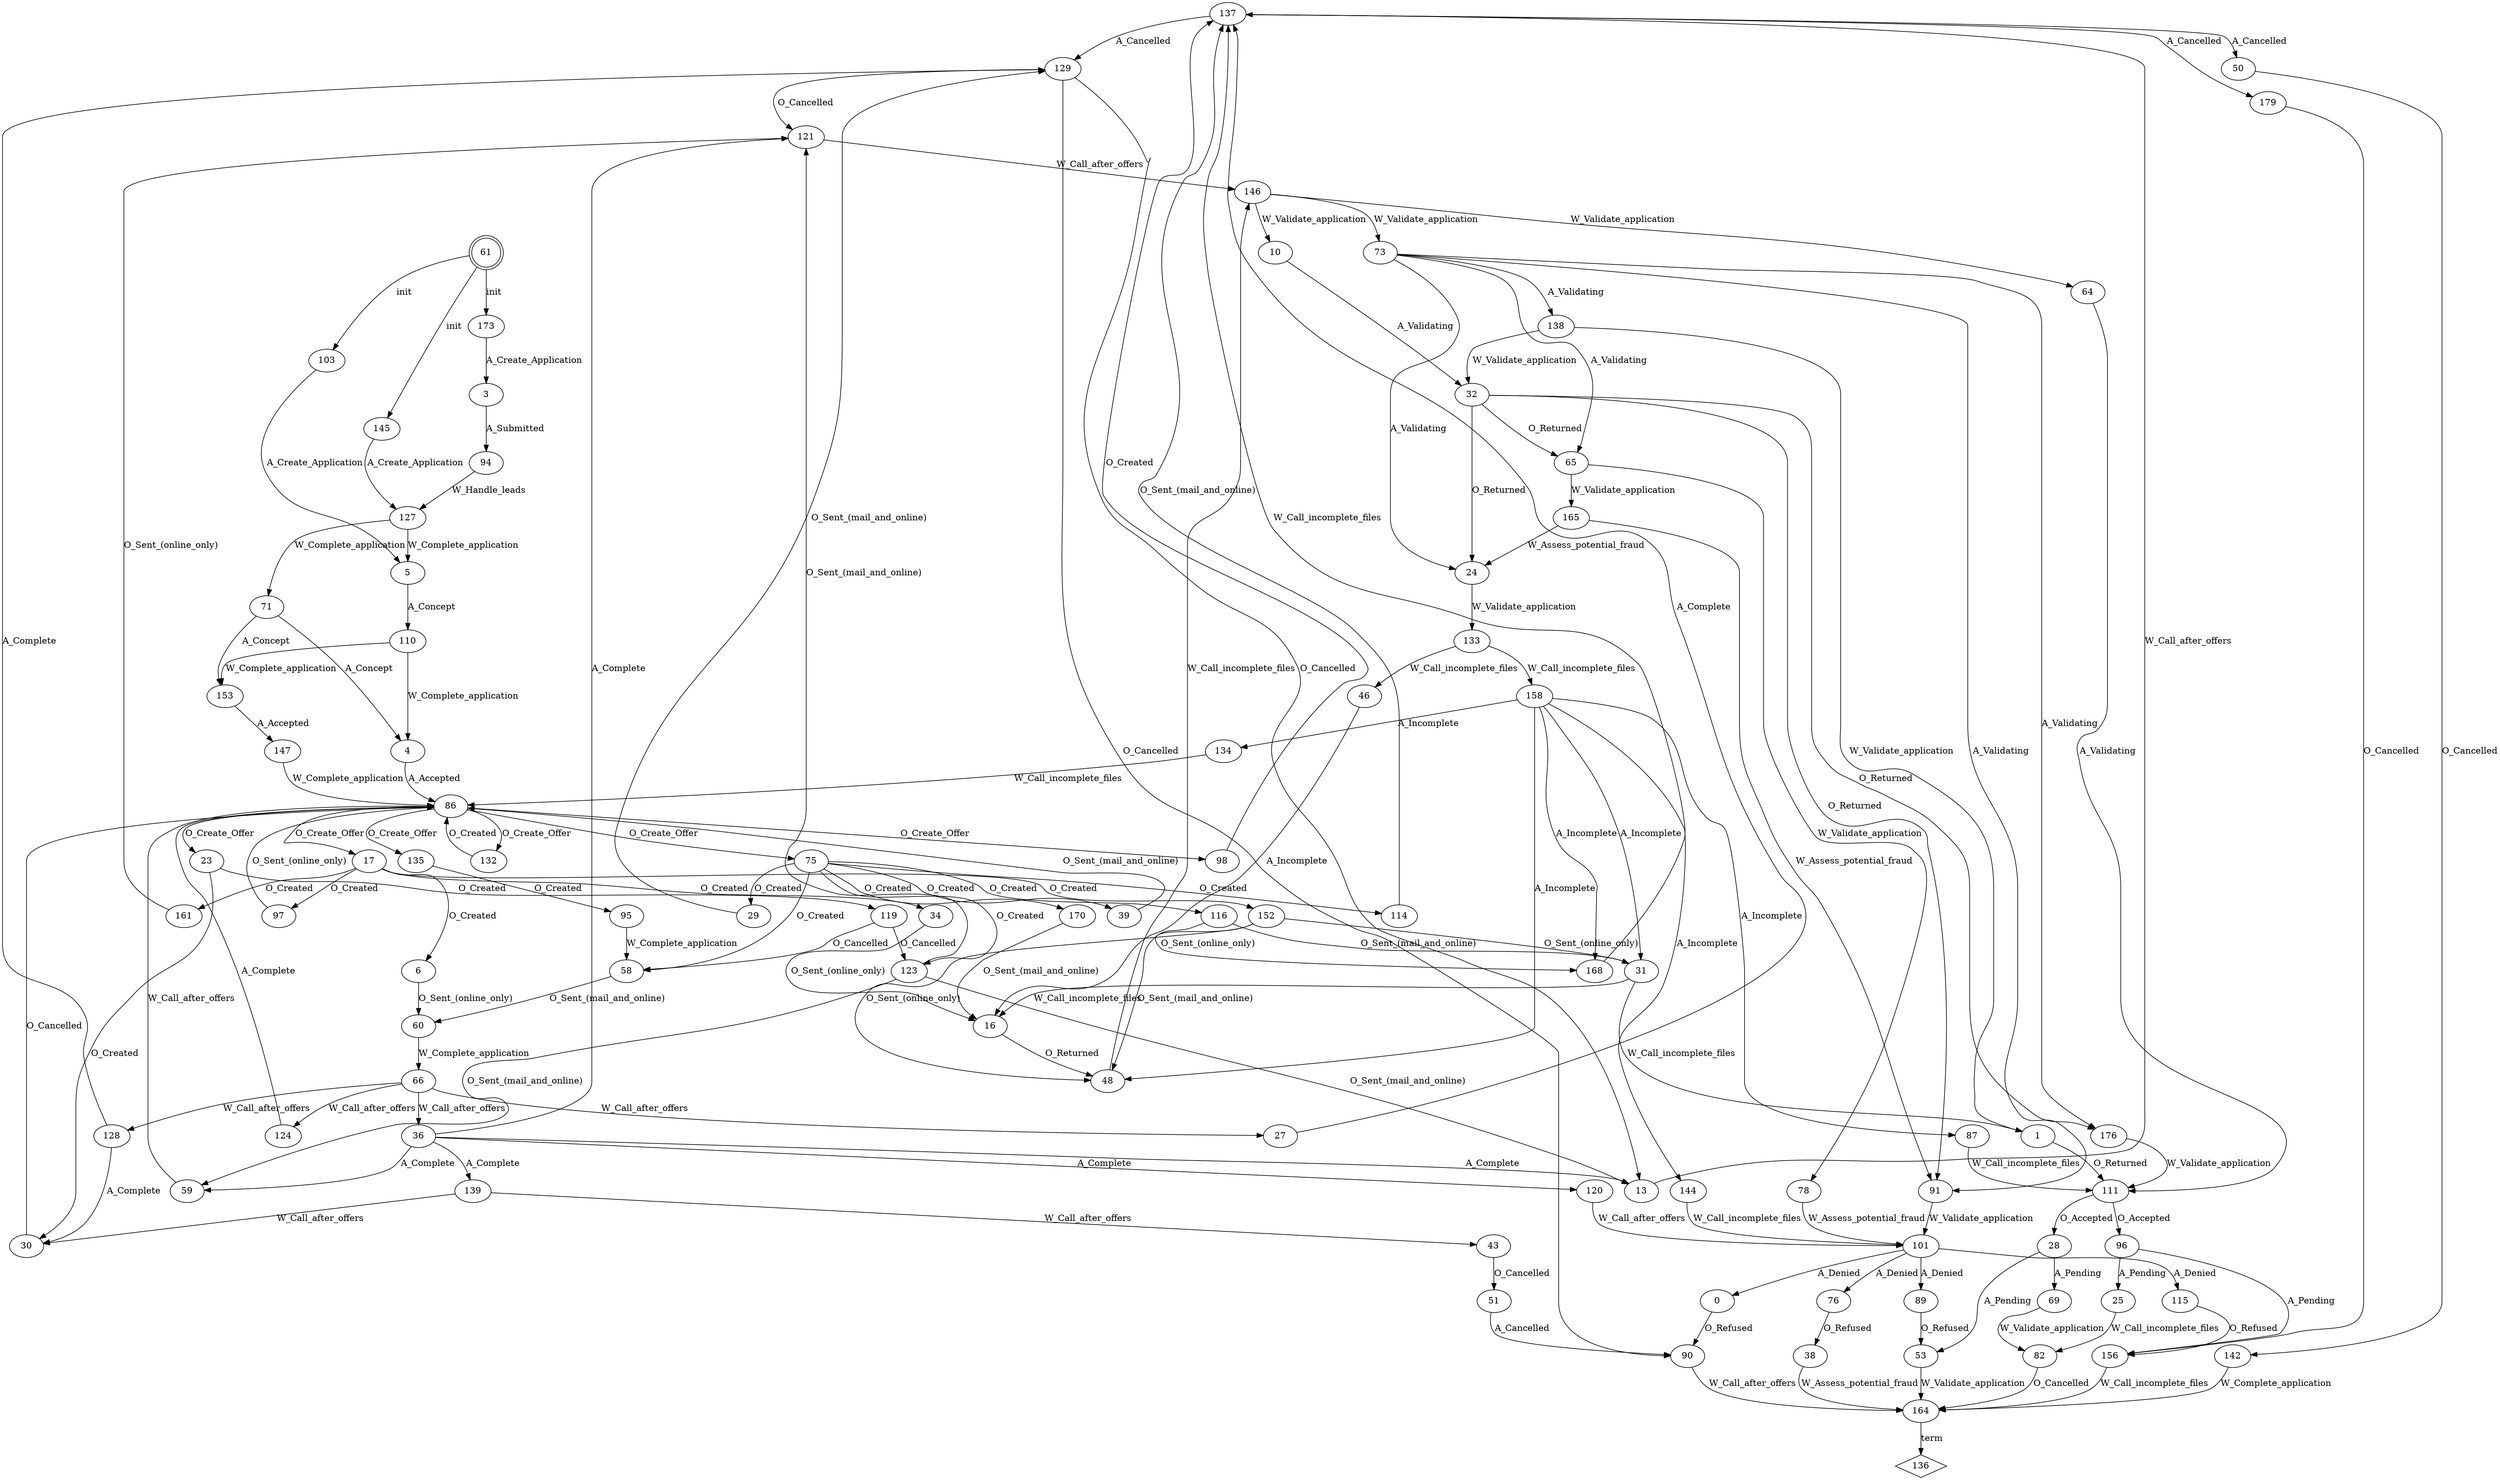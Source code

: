 strict digraph  {
0;
1;
3;
4;
5;
6;
10;
13;
16;
17;
23;
24;
25;
27;
28;
29;
30;
31;
32;
34;
36;
38;
39;
43;
46;
48;
50;
51;
53;
58;
59;
60;
61 [shape=doublecircle];
64;
65;
66;
69;
71;
73;
75;
76;
78;
82;
86;
87;
89;
90;
91;
94;
95;
96;
97;
98;
101;
103;
110;
111;
114;
115;
116;
119;
120;
121;
123;
124;
127;
128;
129;
132;
133;
134;
135;
136 [shape=diamond];
137;
138;
139;
142;
144;
145;
146;
147;
152;
153;
156;
158;
161;
164;
165;
168;
170;
173;
176;
179;
0 -> 90  [label=O_Refused, weight=109];
1 -> 111  [label=O_Returned, weight=483];
3 -> 94  [label=A_Submitted, weight=20401];
4 -> 86  [label=A_Accepted, weight=29966];
5 -> 110  [label=A_Concept, weight=22237];
6 -> 60  [label="O_Sent_(online_only)", weight=450];
10 -> 32  [label=A_Validating, weight=20658];
13 -> 137  [label=W_Call_after_offers, weight=8529];
16 -> 48  [label=O_Returned, weight=1448];
17 -> 152  [label=O_Created, weight=849];
17 -> 97  [label=O_Created, weight=87];
17 -> 161  [label=O_Created, weight=295];
17 -> 6  [label=O_Created, weight=433];
17 -> 34  [label=O_Created, weight=119];
23 -> 119  [label=O_Created, weight=330];
23 -> 30  [label=O_Created, weight=308];
24 -> 133  [label=W_Validate_application, weight=23052];
25 -> 82  [label=W_Call_incomplete_files, weight=1423];
27 -> 137  [label=A_Complete, weight=57];
28 -> 69  [label=A_Pending, weight=3012];
28 -> 53  [label=A_Pending, weight=9279];
29 -> 129  [label="O_Sent_(mail_and_online)", weight=272];
30 -> 86  [label=O_Cancelled, weight=688];
31 -> 1  [label=W_Call_incomplete_files, weight=112];
31 -> 16  [label=W_Call_incomplete_files, weight=607];
32 -> 65  [label=O_Returned, weight=167];
32 -> 176  [label=O_Returned, weight=4784];
32 -> 91  [label=O_Returned, weight=2130];
32 -> 24  [label=O_Returned, weight=13992];
34 -> 16  [label="O_Sent_(online_only)", weight=98];
36 -> 13  [label=A_Complete, weight=7960];
36 -> 120  [label=A_Complete, weight=79];
36 -> 139  [label=A_Complete, weight=182];
36 -> 121  [label=A_Complete, weight=18513];
36 -> 59  [label=A_Complete, weight=3609];
38 -> 164  [label=W_Assess_potential_fraud, weight=102];
39 -> 86  [label="O_Sent_(mail_and_online)", weight=406];
43 -> 51  [label=O_Cancelled, weight=93];
46 -> 16  [label=A_Incomplete, weight=745];
48 -> 146  [label=W_Call_incomplete_files, weight=16929];
50 -> 142  [label=O_Cancelled, weight=94];
51 -> 90  [label=A_Cancelled, weight=103];
53 -> 164  [label=W_Validate_application, weight=12662];
58 -> 60  [label="O_Sent_(mail_and_online)", weight=30912];
59 -> 86  [label=W_Call_after_offers, weight=3931];
60 -> 66  [label=W_Complete_application, weight=31362];
61 -> 173  [label=init, weight=20423];
61 -> 103  [label=init, weight=3389];
61 -> 145  [label=init, weight=7697];
64 -> 111  [label=A_Validating, weight=198];
65 -> 165  [label=W_Validate_application, weight=166];
65 -> 78  [label=W_Validate_application, weight=82];
66 -> 36  [label=W_Call_after_offers, weight=30396];
66 -> 27  [label=W_Call_after_offers, weight=57];
66 -> 128  [label=W_Call_after_offers, weight=287];
66 -> 124  [label=W_Call_after_offers, weight=521];
69 -> 82  [label=W_Validate_application, weight=3011];
71 -> 4  [label=A_Concept, weight=8840];
71 -> 153  [label=A_Concept, weight=391];
73 -> 65  [label=A_Validating, weight=74];
73 -> 138  [label=A_Validating, weight=870];
73 -> 176  [label=A_Validating, weight=6937];
73 -> 91  [label=A_Validating, weight=1069];
73 -> 24  [label=A_Validating, weight=8882];
75 -> 116  [label=O_Created, weight=738];
75 -> 39  [label=O_Created, weight=396];
75 -> 29  [label=O_Created, weight=360];
75 -> 170  [label=O_Created, weight=99];
75 -> 58  [label=O_Created, weight=30135];
75 -> 123  [label=O_Created, weight=3270];
75 -> 114  [label=O_Created, weight=539];
76 -> 38  [label=O_Refused, weight=102];
78 -> 101  [label=W_Assess_potential_fraud, weight=102];
82 -> 164  [label=O_Cancelled, weight=4436];
86 -> 132  [label=O_Create_Offer, weight=3887];
86 -> 98  [label=O_Create_Offer, weight=79];
86 -> 135  [label=O_Create_Offer, weight=722];
86 -> 75  [label=O_Create_Offer, weight=35604];
86 -> 17  [label=O_Create_Offer, weight=1895];
86 -> 23  [label=O_Create_Offer, weight=704];
87 -> 111  [label=W_Call_incomplete_files, weight=4783];
89 -> 53  [label=O_Refused, weight=3288];
90 -> 164  [label=W_Call_after_offers, weight=9457];
91 -> 101  [label=W_Validate_application, weight=3252];
94 -> 127  [label=W_Handle_leads, weight=20423];
95 -> 58  [label=W_Complete_application, weight=596];
96 -> 156  [label=A_Pending, weight=3511];
96 -> 25  [label=A_Pending, weight=1423];
97 -> 86  [label="O_Sent_(online_only)", weight=88];
98 -> 137  [label=O_Created, weight=79];
101 -> 115  [label=A_Denied, weight=195];
101 -> 0  [label=A_Denied, weight=109];
101 -> 76  [label=A_Denied, weight=102];
101 -> 89  [label=A_Denied, weight=3289];
103 -> 5  [label=A_Create_Application, weight=3389];
110 -> 4  [label=W_Complete_application, weight=21098];
110 -> 153  [label=W_Complete_application, weight=1147];
111 -> 28  [label=O_Accepted, weight=12291];
111 -> 96  [label=O_Accepted, weight=4935];
114 -> 137  [label="O_Sent_(mail_and_online)", weight=546];
115 -> 156  [label=O_Refused, weight=194];
116 -> 31  [label="O_Sent_(mail_and_online)", weight=150];
116 -> 48  [label="O_Sent_(mail_and_online)", weight=514];
119 -> 58  [label=O_Cancelled, weight=179];
119 -> 123  [label=O_Cancelled, weight=132];
120 -> 101  [label=W_Call_after_offers, weight=84];
121 -> 146  [label=W_Call_after_offers, weight=21880];
123 -> 13  [label="O_Sent_(mail_and_online)", weight=443];
123 -> 121  [label="O_Sent_(mail_and_online)", weight=2736];
123 -> 59  [label="O_Sent_(mail_and_online)", weight=247];
124 -> 86  [label=A_Complete, weight=521];
127 -> 5  [label=W_Complete_application, weight=18875];
127 -> 71  [label=W_Complete_application, weight=9231];
128 -> 30  [label=A_Complete, weight=123];
128 -> 129  [label=A_Complete, weight=149];
129 -> 13  [label=O_Cancelled, weight=81];
129 -> 121  [label=O_Cancelled, weight=320];
129 -> 90  [label=O_Cancelled, weight=9204];
132 -> 86  [label=O_Created, weight=3887];
133 -> 158  [label=W_Call_incomplete_files, weight=22277];
133 -> 46  [label=W_Call_incomplete_files, weight=746];
134 -> 86  [label=W_Call_incomplete_files, weight=1819];
135 -> 95  [label=O_Created, weight=590];
137 -> 50  [label=A_Cancelled, weight=96];
137 -> 129  [label=A_Cancelled, weight=9205];
137 -> 179  [label=A_Cancelled, weight=882];
138 -> 1  [label=W_Validate_application, weight=340];
138 -> 32  [label=W_Validate_application, weight=559];
139 -> 30  [label=W_Call_after_offers, weight=102];
139 -> 43  [label=W_Call_after_offers, weight=80];
142 -> 164  [label=W_Complete_application, weight=144];
144 -> 101  [label=W_Call_incomplete_files, weight=185];
145 -> 127  [label=A_Create_Application, weight=7697];
146 -> 73  [label=W_Validate_application, weight=17925];
146 -> 10  [label=W_Validate_application, weight=20673];
146 -> 64  [label=W_Validate_application, weight=198];
147 -> 86  [label=W_Complete_application, weight=1575];
152 -> 168  [label="O_Sent_(online_only)", weight=57];
152 -> 31  [label="O_Sent_(online_only)", weight=147];
152 -> 48  [label="O_Sent_(online_only)", weight=605];
153 -> 147  [label=A_Accepted, weight=1533];
156 -> 164  [label=W_Call_incomplete_files, weight=4676];
158 -> 134  [label=A_Incomplete, weight=1701];
158 -> 144  [label=A_Incomplete, weight=178];
158 -> 168  [label=A_Incomplete, weight=737];
158 -> 87  [label=A_Incomplete, weight=4761];
158 -> 31  [label=A_Incomplete, weight=422];
158 -> 48  [label=A_Incomplete, weight=14324];
161 -> 121  [label="O_Sent_(online_only)", weight=247];
164 -> 136  [label=term, weight=31509];
165 -> 91  [label=W_Assess_potential_fraud, weight=50];
165 -> 24  [label=W_Assess_potential_fraud, weight=91];
168 -> 137  [label=W_Call_incomplete_files, weight=869];
170 -> 16  [label="O_Sent_(mail_and_online)", weight=84];
173 -> 3  [label=A_Create_Application, weight=20423];
176 -> 111  [label=W_Validate_application, weight=11738];
179 -> 156  [label=O_Cancelled, weight=882];
}
